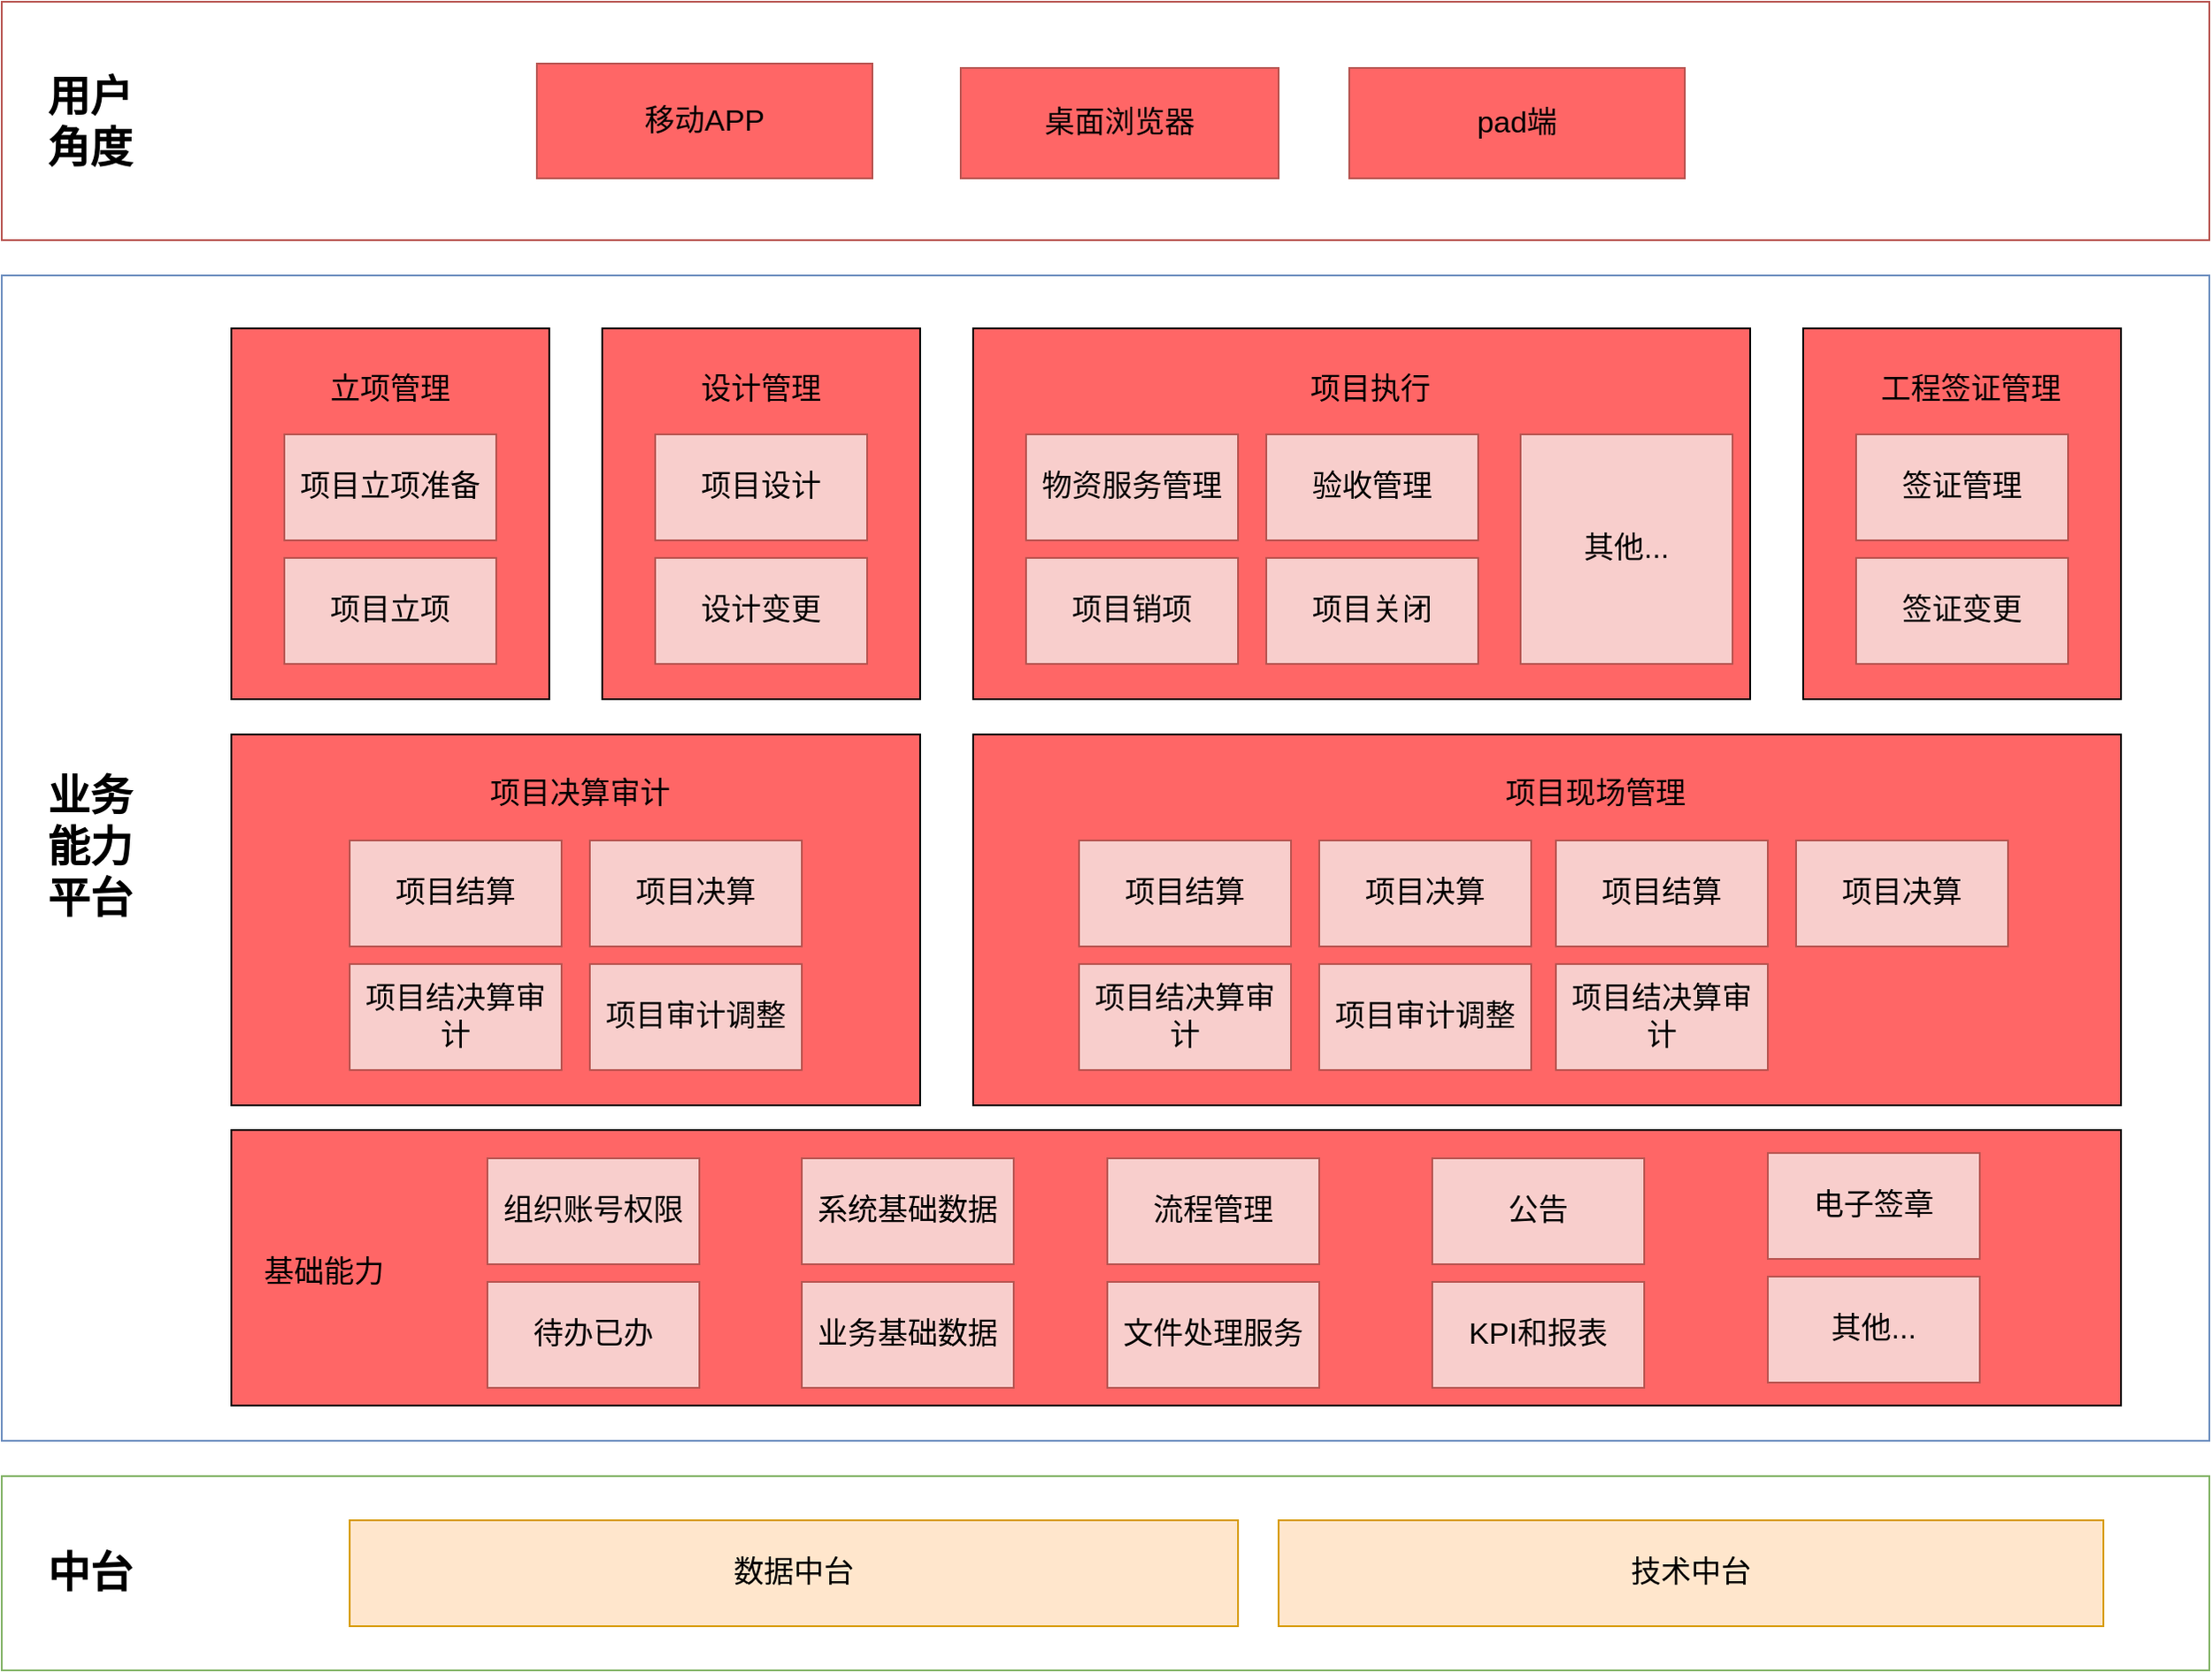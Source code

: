 <mxfile version="26.2.13">
  <diagram name="功能架构图" id="IzX4dEanr3s62PVNhJj7">
    <mxGraphModel dx="3444" dy="614" grid="0" gridSize="10" guides="1" tooltips="1" connect="1" arrows="1" fold="1" page="0" pageScale="1" pageWidth="827" pageHeight="1169" math="0" shadow="0">
      <root>
        <mxCell id="0" />
        <mxCell id="1" parent="0" />
        <mxCell id="xYipcXjnHWo9oZSkM2gW-1" value="" style="rounded=0;whiteSpace=wrap;html=1;fillColor=#ffffff;strokeColor=#b85450;" vertex="1" parent="1">
          <mxGeometry x="-2370" y="105" width="1250" height="135" as="geometry" />
        </mxCell>
        <mxCell id="xYipcXjnHWo9oZSkM2gW-2" value="移动APP" style="rounded=0;whiteSpace=wrap;html=1;fillColor=#FF6666;strokeColor=#b85450;fontSize=17;" vertex="1" parent="1">
          <mxGeometry x="-2067" y="140" width="190" height="65" as="geometry" />
        </mxCell>
        <mxCell id="xYipcXjnHWo9oZSkM2gW-3" value="桌面浏览器" style="rounded=0;whiteSpace=wrap;html=1;fillColor=#FF6666;strokeColor=#b85450;fontSize=17;" vertex="1" parent="1">
          <mxGeometry x="-1827" y="142.5" width="180" height="62.5" as="geometry" />
        </mxCell>
        <mxCell id="xYipcXjnHWo9oZSkM2gW-4" value="pad端" style="rounded=0;whiteSpace=wrap;html=1;fillColor=#FF6666;strokeColor=#b85450;fontSize=17;" vertex="1" parent="1">
          <mxGeometry x="-1607" y="142.5" width="190" height="62.5" as="geometry" />
        </mxCell>
        <mxCell id="xYipcXjnHWo9oZSkM2gW-5" value="用户&lt;br style=&quot;font-size: 24px;&quot;&gt;角度" style="text;html=1;strokeColor=none;fillColor=none;align=center;verticalAlign=middle;whiteSpace=wrap;rounded=0;fontStyle=1;fontSize=24;" vertex="1" parent="1">
          <mxGeometry x="-2350" y="157.5" width="60" height="30" as="geometry" />
        </mxCell>
        <mxCell id="xYipcXjnHWo9oZSkM2gW-6" value="" style="rounded=0;whiteSpace=wrap;html=1;fillColor=#FFFFFF;strokeColor=#6c8ebf;" vertex="1" parent="1">
          <mxGeometry x="-2370" y="260" width="1250" height="660" as="geometry" />
        </mxCell>
        <mxCell id="xYipcXjnHWo9oZSkM2gW-7" value="业务&lt;br&gt;能力&lt;br&gt;平台" style="text;html=1;strokeColor=none;fillColor=none;align=center;verticalAlign=middle;whiteSpace=wrap;rounded=0;fontStyle=1;fontSize=24;" vertex="1" parent="1">
          <mxGeometry x="-2350" y="569" width="60" height="30" as="geometry" />
        </mxCell>
        <mxCell id="xYipcXjnHWo9oZSkM2gW-8" value="" style="rounded=0;whiteSpace=wrap;html=1;fillColor=#FF6666;" vertex="1" parent="1">
          <mxGeometry x="-2240" y="290" width="180" height="210" as="geometry" />
        </mxCell>
        <mxCell id="xYipcXjnHWo9oZSkM2gW-9" value="项目立项准备" style="rounded=0;whiteSpace=wrap;html=1;fillColor=#f8cecc;strokeColor=#b85450;fontSize=17;" vertex="1" parent="1">
          <mxGeometry x="-2210" y="350" width="120" height="60" as="geometry" />
        </mxCell>
        <mxCell id="xYipcXjnHWo9oZSkM2gW-10" value="项目立项" style="rounded=0;whiteSpace=wrap;html=1;fillColor=#f8cecc;strokeColor=#b85450;fontSize=17;" vertex="1" parent="1">
          <mxGeometry x="-2210" y="420" width="120" height="60" as="geometry" />
        </mxCell>
        <mxCell id="xYipcXjnHWo9oZSkM2gW-11" value="立项管理" style="text;html=1;strokeColor=none;fillColor=none;align=center;verticalAlign=middle;whiteSpace=wrap;rounded=0;fontSize=17;" vertex="1" parent="1">
          <mxGeometry x="-2200" y="310" width="100" height="30" as="geometry" />
        </mxCell>
        <mxCell id="xYipcXjnHWo9oZSkM2gW-12" value="" style="rounded=0;whiteSpace=wrap;html=1;fillColor=#FF6666;" vertex="1" parent="1">
          <mxGeometry x="-2030" y="290" width="180" height="210" as="geometry" />
        </mxCell>
        <mxCell id="xYipcXjnHWo9oZSkM2gW-13" value="项目设计" style="rounded=0;whiteSpace=wrap;html=1;fillColor=#f8cecc;strokeColor=#b85450;fontSize=17;" vertex="1" parent="1">
          <mxGeometry x="-2000" y="350" width="120" height="60" as="geometry" />
        </mxCell>
        <mxCell id="xYipcXjnHWo9oZSkM2gW-14" value="设计变更" style="rounded=0;whiteSpace=wrap;html=1;fillColor=#f8cecc;strokeColor=#b85450;fontSize=17;" vertex="1" parent="1">
          <mxGeometry x="-2000" y="420" width="120" height="60" as="geometry" />
        </mxCell>
        <mxCell id="xYipcXjnHWo9oZSkM2gW-15" value="设计管理" style="text;html=1;strokeColor=none;fillColor=none;align=center;verticalAlign=middle;whiteSpace=wrap;rounded=0;fontSize=17;" vertex="1" parent="1">
          <mxGeometry x="-1990" y="310" width="100" height="30" as="geometry" />
        </mxCell>
        <mxCell id="xYipcXjnHWo9oZSkM2gW-16" value="" style="rounded=0;whiteSpace=wrap;html=1;fillColor=#FF6666;" vertex="1" parent="1">
          <mxGeometry x="-1820" y="290" width="440" height="210" as="geometry" />
        </mxCell>
        <mxCell id="xYipcXjnHWo9oZSkM2gW-17" value="物资服务管理" style="rounded=0;whiteSpace=wrap;html=1;fillColor=#f8cecc;strokeColor=#b85450;fontSize=17;" vertex="1" parent="1">
          <mxGeometry x="-1790" y="350" width="120" height="60" as="geometry" />
        </mxCell>
        <mxCell id="xYipcXjnHWo9oZSkM2gW-18" value="项目销项" style="rounded=0;whiteSpace=wrap;html=1;fillColor=#f8cecc;strokeColor=#b85450;fontSize=17;" vertex="1" parent="1">
          <mxGeometry x="-1790" y="420" width="120" height="60" as="geometry" />
        </mxCell>
        <mxCell id="xYipcXjnHWo9oZSkM2gW-19" value="项目执行" style="text;html=1;strokeColor=none;fillColor=none;align=center;verticalAlign=middle;whiteSpace=wrap;rounded=0;fontSize=17;" vertex="1" parent="1">
          <mxGeometry x="-1645" y="310" width="100" height="30" as="geometry" />
        </mxCell>
        <mxCell id="xYipcXjnHWo9oZSkM2gW-20" value="验收管理" style="rounded=0;whiteSpace=wrap;html=1;fillColor=#f8cecc;strokeColor=#b85450;fontSize=17;" vertex="1" parent="1">
          <mxGeometry x="-1654" y="350" width="120" height="60" as="geometry" />
        </mxCell>
        <mxCell id="xYipcXjnHWo9oZSkM2gW-21" value="项目关闭" style="rounded=0;whiteSpace=wrap;html=1;fillColor=#f8cecc;strokeColor=#b85450;fontSize=17;" vertex="1" parent="1">
          <mxGeometry x="-1654" y="420" width="120" height="60" as="geometry" />
        </mxCell>
        <mxCell id="xYipcXjnHWo9oZSkM2gW-22" value="其他..." style="rounded=0;whiteSpace=wrap;html=1;fillColor=#f8cecc;strokeColor=#b85450;fontSize=17;" vertex="1" parent="1">
          <mxGeometry x="-1510" y="350" width="120" height="130" as="geometry" />
        </mxCell>
        <mxCell id="xYipcXjnHWo9oZSkM2gW-23" value="" style="rounded=0;whiteSpace=wrap;html=1;fillColor=#FF6666;" vertex="1" parent="1">
          <mxGeometry x="-1350" y="290" width="180" height="210" as="geometry" />
        </mxCell>
        <mxCell id="xYipcXjnHWo9oZSkM2gW-24" value="签证管理" style="rounded=0;whiteSpace=wrap;html=1;fillColor=#f8cecc;strokeColor=#b85450;fontSize=17;" vertex="1" parent="1">
          <mxGeometry x="-1320" y="350" width="120" height="60" as="geometry" />
        </mxCell>
        <mxCell id="xYipcXjnHWo9oZSkM2gW-25" value="签证变更" style="rounded=0;whiteSpace=wrap;html=1;fillColor=#f8cecc;strokeColor=#b85450;fontSize=17;" vertex="1" parent="1">
          <mxGeometry x="-1320" y="420" width="120" height="60" as="geometry" />
        </mxCell>
        <mxCell id="xYipcXjnHWo9oZSkM2gW-26" value="工程签证管理" style="text;html=1;strokeColor=none;fillColor=none;align=center;verticalAlign=middle;whiteSpace=wrap;rounded=0;fontSize=17;" vertex="1" parent="1">
          <mxGeometry x="-1310" y="310" width="110" height="30" as="geometry" />
        </mxCell>
        <mxCell id="xYipcXjnHWo9oZSkM2gW-27" value="" style="rounded=0;whiteSpace=wrap;html=1;fillColor=#FF6666;" vertex="1" parent="1">
          <mxGeometry x="-2240" y="520" width="390" height="210" as="geometry" />
        </mxCell>
        <mxCell id="xYipcXjnHWo9oZSkM2gW-28" value="" style="rounded=0;whiteSpace=wrap;html=1;fillColor=#FF6666;" vertex="1" parent="1">
          <mxGeometry x="-1820" y="520" width="650" height="210" as="geometry" />
        </mxCell>
        <mxCell id="xYipcXjnHWo9oZSkM2gW-29" value="项目结算" style="rounded=0;whiteSpace=wrap;html=1;fillColor=#f8cecc;strokeColor=#b85450;fontSize=17;" vertex="1" parent="1">
          <mxGeometry x="-2173" y="580" width="120" height="60" as="geometry" />
        </mxCell>
        <mxCell id="xYipcXjnHWo9oZSkM2gW-30" value="项目结决算审计" style="rounded=0;whiteSpace=wrap;html=1;fillColor=#f8cecc;strokeColor=#b85450;fontSize=17;" vertex="1" parent="1">
          <mxGeometry x="-2173" y="650" width="120" height="60" as="geometry" />
        </mxCell>
        <mxCell id="xYipcXjnHWo9oZSkM2gW-31" value="项目决算审计" style="text;html=1;strokeColor=none;fillColor=none;align=center;verticalAlign=middle;whiteSpace=wrap;rounded=0;fontSize=17;" vertex="1" parent="1">
          <mxGeometry x="-2095" y="539" width="105" height="30" as="geometry" />
        </mxCell>
        <mxCell id="xYipcXjnHWo9oZSkM2gW-32" value="项目决算" style="rounded=0;whiteSpace=wrap;html=1;fillColor=#f8cecc;strokeColor=#b85450;fontSize=17;" vertex="1" parent="1">
          <mxGeometry x="-2037" y="580" width="120" height="60" as="geometry" />
        </mxCell>
        <mxCell id="xYipcXjnHWo9oZSkM2gW-33" value="项目审计调整" style="rounded=0;whiteSpace=wrap;html=1;fillColor=#f8cecc;strokeColor=#b85450;fontSize=17;" vertex="1" parent="1">
          <mxGeometry x="-2037" y="650" width="120" height="60" as="geometry" />
        </mxCell>
        <mxCell id="xYipcXjnHWo9oZSkM2gW-34" value="" style="rounded=0;whiteSpace=wrap;html=1;fillColor=#FF6666;" vertex="1" parent="1">
          <mxGeometry x="-2240" y="744" width="1070" height="156" as="geometry" />
        </mxCell>
        <mxCell id="xYipcXjnHWo9oZSkM2gW-35" value="项目现场管理" style="text;html=1;strokeColor=none;fillColor=none;align=center;verticalAlign=middle;whiteSpace=wrap;rounded=0;fontSize=17;" vertex="1" parent="1">
          <mxGeometry x="-1520" y="539" width="105" height="30" as="geometry" />
        </mxCell>
        <mxCell id="xYipcXjnHWo9oZSkM2gW-36" value="项目结算" style="rounded=0;whiteSpace=wrap;html=1;fillColor=#f8cecc;strokeColor=#b85450;fontSize=17;" vertex="1" parent="1">
          <mxGeometry x="-1760" y="580" width="120" height="60" as="geometry" />
        </mxCell>
        <mxCell id="xYipcXjnHWo9oZSkM2gW-37" value="项目结决算审计" style="rounded=0;whiteSpace=wrap;html=1;fillColor=#f8cecc;strokeColor=#b85450;fontSize=17;" vertex="1" parent="1">
          <mxGeometry x="-1760" y="650" width="120" height="60" as="geometry" />
        </mxCell>
        <mxCell id="xYipcXjnHWo9oZSkM2gW-38" value="项目决算" style="rounded=0;whiteSpace=wrap;html=1;fillColor=#f8cecc;strokeColor=#b85450;fontSize=17;" vertex="1" parent="1">
          <mxGeometry x="-1624" y="580" width="120" height="60" as="geometry" />
        </mxCell>
        <mxCell id="xYipcXjnHWo9oZSkM2gW-39" value="项目审计调整" style="rounded=0;whiteSpace=wrap;html=1;fillColor=#f8cecc;strokeColor=#b85450;fontSize=17;" vertex="1" parent="1">
          <mxGeometry x="-1624" y="650" width="120" height="60" as="geometry" />
        </mxCell>
        <mxCell id="xYipcXjnHWo9oZSkM2gW-40" value="项目结算" style="rounded=0;whiteSpace=wrap;html=1;fillColor=#f8cecc;strokeColor=#b85450;fontSize=17;" vertex="1" parent="1">
          <mxGeometry x="-1490" y="580" width="120" height="60" as="geometry" />
        </mxCell>
        <mxCell id="xYipcXjnHWo9oZSkM2gW-41" value="项目结决算审计" style="rounded=0;whiteSpace=wrap;html=1;fillColor=#f8cecc;strokeColor=#b85450;fontSize=17;" vertex="1" parent="1">
          <mxGeometry x="-1490" y="650" width="120" height="60" as="geometry" />
        </mxCell>
        <mxCell id="xYipcXjnHWo9oZSkM2gW-42" value="项目决算" style="rounded=0;whiteSpace=wrap;html=1;fillColor=#f8cecc;strokeColor=#b85450;fontSize=17;" vertex="1" parent="1">
          <mxGeometry x="-1354" y="580" width="120" height="60" as="geometry" />
        </mxCell>
        <mxCell id="xYipcXjnHWo9oZSkM2gW-43" value="" style="rounded=0;whiteSpace=wrap;html=1;fillColor=#ffffff;strokeColor=#82b366;" vertex="1" parent="1">
          <mxGeometry x="-2370" y="940" width="1250" height="110" as="geometry" />
        </mxCell>
        <mxCell id="xYipcXjnHWo9oZSkM2gW-44" value="中台" style="text;html=1;strokeColor=none;fillColor=none;align=center;verticalAlign=middle;whiteSpace=wrap;rounded=0;fontStyle=1;fontSize=24;" vertex="1" parent="1">
          <mxGeometry x="-2350" y="980" width="60" height="30" as="geometry" />
        </mxCell>
        <mxCell id="xYipcXjnHWo9oZSkM2gW-45" value="数据中台" style="rounded=0;whiteSpace=wrap;html=1;fillColor=#ffe6cc;strokeColor=#d79b00;fontSize=17;" vertex="1" parent="1">
          <mxGeometry x="-2173" y="965" width="503" height="60" as="geometry" />
        </mxCell>
        <mxCell id="xYipcXjnHWo9oZSkM2gW-46" value="技术中台" style="rounded=0;whiteSpace=wrap;html=1;fillColor=#ffe6cc;strokeColor=#d79b00;fontSize=17;" vertex="1" parent="1">
          <mxGeometry x="-1647" y="965" width="467" height="60" as="geometry" />
        </mxCell>
        <mxCell id="xYipcXjnHWo9oZSkM2gW-47" value="基础能力" style="text;html=1;strokeColor=none;fillColor=none;align=center;verticalAlign=middle;whiteSpace=wrap;rounded=0;fontSize=17;" vertex="1" parent="1">
          <mxGeometry x="-2240" y="810" width="105" height="30" as="geometry" />
        </mxCell>
        <mxCell id="xYipcXjnHWo9oZSkM2gW-48" value="组织账号权限" style="rounded=0;whiteSpace=wrap;html=1;fillColor=#f8cecc;strokeColor=#b85450;fontSize=17;" vertex="1" parent="1">
          <mxGeometry x="-2095" y="760" width="120" height="60" as="geometry" />
        </mxCell>
        <mxCell id="xYipcXjnHWo9oZSkM2gW-49" value="待办已办" style="rounded=0;whiteSpace=wrap;html=1;fillColor=#f8cecc;strokeColor=#b85450;fontSize=17;" vertex="1" parent="1">
          <mxGeometry x="-2095" y="830" width="120" height="60" as="geometry" />
        </mxCell>
        <mxCell id="xYipcXjnHWo9oZSkM2gW-50" value="系统基础数据" style="rounded=0;whiteSpace=wrap;html=1;fillColor=#f8cecc;strokeColor=#b85450;fontSize=17;" vertex="1" parent="1">
          <mxGeometry x="-1917" y="760" width="120" height="60" as="geometry" />
        </mxCell>
        <mxCell id="xYipcXjnHWo9oZSkM2gW-51" value="业务基础数据" style="rounded=0;whiteSpace=wrap;html=1;fillColor=#f8cecc;strokeColor=#b85450;fontSize=17;" vertex="1" parent="1">
          <mxGeometry x="-1917" y="830" width="120" height="60" as="geometry" />
        </mxCell>
        <mxCell id="xYipcXjnHWo9oZSkM2gW-52" value="流程管理" style="rounded=0;whiteSpace=wrap;html=1;fillColor=#f8cecc;strokeColor=#b85450;fontSize=17;" vertex="1" parent="1">
          <mxGeometry x="-1744" y="760" width="120" height="60" as="geometry" />
        </mxCell>
        <mxCell id="xYipcXjnHWo9oZSkM2gW-53" value="文件处理服务" style="rounded=0;whiteSpace=wrap;html=1;fillColor=#f8cecc;strokeColor=#b85450;fontSize=17;" vertex="1" parent="1">
          <mxGeometry x="-1744" y="830" width="120" height="60" as="geometry" />
        </mxCell>
        <mxCell id="xYipcXjnHWo9oZSkM2gW-54" value="公告" style="rounded=0;whiteSpace=wrap;html=1;fillColor=#f8cecc;strokeColor=#b85450;fontSize=17;" vertex="1" parent="1">
          <mxGeometry x="-1560" y="760" width="120" height="60" as="geometry" />
        </mxCell>
        <mxCell id="xYipcXjnHWo9oZSkM2gW-55" value="KPI和报表" style="rounded=0;whiteSpace=wrap;html=1;fillColor=#f8cecc;strokeColor=#b85450;fontSize=17;" vertex="1" parent="1">
          <mxGeometry x="-1560" y="830" width="120" height="60" as="geometry" />
        </mxCell>
        <mxCell id="xYipcXjnHWo9oZSkM2gW-56" value="电子签章" style="rounded=0;whiteSpace=wrap;html=1;fillColor=#f8cecc;strokeColor=#b85450;fontSize=17;" vertex="1" parent="1">
          <mxGeometry x="-1370" y="757" width="120" height="60" as="geometry" />
        </mxCell>
        <mxCell id="xYipcXjnHWo9oZSkM2gW-57" value="其他..." style="rounded=0;whiteSpace=wrap;html=1;fillColor=#f8cecc;strokeColor=#b85450;fontSize=17;" vertex="1" parent="1">
          <mxGeometry x="-1370" y="827" width="120" height="60" as="geometry" />
        </mxCell>
      </root>
    </mxGraphModel>
  </diagram>
</mxfile>
